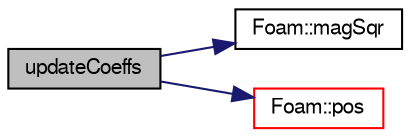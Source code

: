 digraph "updateCoeffs"
{
  bgcolor="transparent";
  edge [fontname="FreeSans",fontsize="10",labelfontname="FreeSans",labelfontsize="10"];
  node [fontname="FreeSans",fontsize="10",shape=record];
  rankdir="LR";
  Node73 [label="updateCoeffs",height=0.2,width=0.4,color="black", fillcolor="grey75", style="filled", fontcolor="black"];
  Node73 -> Node74 [color="midnightblue",fontsize="10",style="solid",fontname="FreeSans"];
  Node74 [label="Foam::magSqr",height=0.2,width=0.4,color="black",URL="$a21124.html#ae6fff2c6981e6d9618aa5038e69def6e"];
  Node73 -> Node75 [color="midnightblue",fontsize="10",style="solid",fontname="FreeSans"];
  Node75 [label="Foam::pos",height=0.2,width=0.4,color="red",URL="$a21124.html#a09a190b59f3d01b258bca0fa964a6212"];
}
